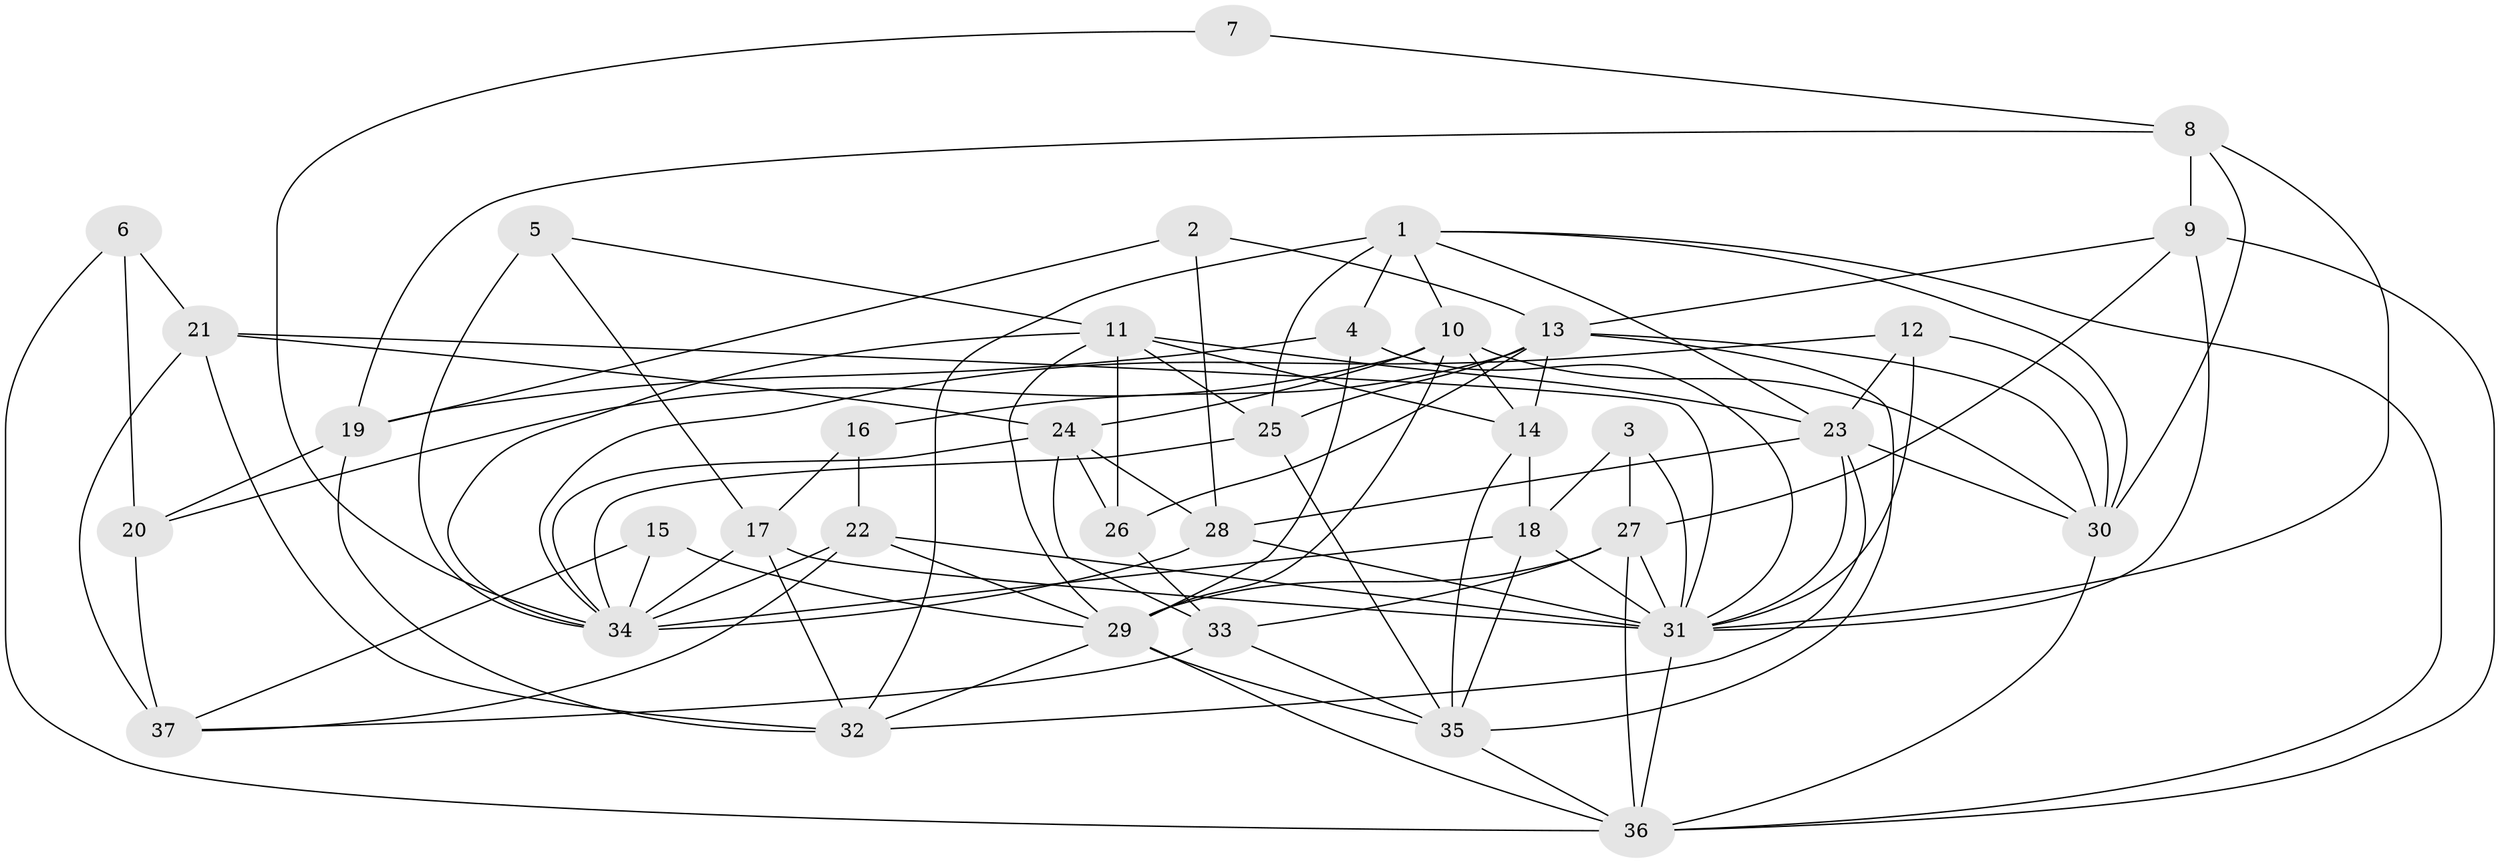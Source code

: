 // original degree distribution, {3: 0.22972972972972974, 6: 0.04054054054054054, 4: 0.3783783783783784, 5: 0.14864864864864866, 7: 0.04054054054054054, 11: 0.013513513513513514, 2: 0.13513513513513514, 8: 0.013513513513513514}
// Generated by graph-tools (version 1.1) at 2025/50/03/09/25 03:50:08]
// undirected, 37 vertices, 102 edges
graph export_dot {
graph [start="1"]
  node [color=gray90,style=filled];
  1;
  2;
  3;
  4;
  5;
  6;
  7;
  8;
  9;
  10;
  11;
  12;
  13;
  14;
  15;
  16;
  17;
  18;
  19;
  20;
  21;
  22;
  23;
  24;
  25;
  26;
  27;
  28;
  29;
  30;
  31;
  32;
  33;
  34;
  35;
  36;
  37;
  1 -- 4 [weight=2.0];
  1 -- 10 [weight=1.0];
  1 -- 23 [weight=1.0];
  1 -- 25 [weight=1.0];
  1 -- 30 [weight=1.0];
  1 -- 32 [weight=1.0];
  1 -- 36 [weight=1.0];
  2 -- 13 [weight=1.0];
  2 -- 19 [weight=1.0];
  2 -- 28 [weight=1.0];
  3 -- 18 [weight=1.0];
  3 -- 27 [weight=1.0];
  3 -- 31 [weight=1.0];
  4 -- 19 [weight=1.0];
  4 -- 29 [weight=1.0];
  4 -- 31 [weight=1.0];
  5 -- 11 [weight=1.0];
  5 -- 17 [weight=1.0];
  5 -- 34 [weight=1.0];
  6 -- 20 [weight=1.0];
  6 -- 21 [weight=1.0];
  6 -- 36 [weight=1.0];
  7 -- 8 [weight=1.0];
  7 -- 34 [weight=1.0];
  8 -- 9 [weight=1.0];
  8 -- 19 [weight=1.0];
  8 -- 30 [weight=1.0];
  8 -- 31 [weight=1.0];
  9 -- 13 [weight=1.0];
  9 -- 27 [weight=1.0];
  9 -- 31 [weight=1.0];
  9 -- 36 [weight=1.0];
  10 -- 14 [weight=1.0];
  10 -- 20 [weight=1.0];
  10 -- 24 [weight=1.0];
  10 -- 29 [weight=1.0];
  10 -- 30 [weight=1.0];
  11 -- 14 [weight=1.0];
  11 -- 23 [weight=1.0];
  11 -- 25 [weight=1.0];
  11 -- 26 [weight=1.0];
  11 -- 29 [weight=1.0];
  11 -- 34 [weight=1.0];
  12 -- 23 [weight=1.0];
  12 -- 30 [weight=1.0];
  12 -- 31 [weight=1.0];
  12 -- 34 [weight=1.0];
  13 -- 14 [weight=1.0];
  13 -- 16 [weight=1.0];
  13 -- 25 [weight=1.0];
  13 -- 26 [weight=1.0];
  13 -- 30 [weight=1.0];
  13 -- 35 [weight=1.0];
  14 -- 18 [weight=1.0];
  14 -- 35 [weight=1.0];
  15 -- 29 [weight=1.0];
  15 -- 34 [weight=2.0];
  15 -- 37 [weight=1.0];
  16 -- 17 [weight=1.0];
  16 -- 22 [weight=1.0];
  17 -- 31 [weight=1.0];
  17 -- 32 [weight=1.0];
  17 -- 34 [weight=1.0];
  18 -- 31 [weight=1.0];
  18 -- 34 [weight=1.0];
  18 -- 35 [weight=1.0];
  19 -- 20 [weight=1.0];
  19 -- 32 [weight=1.0];
  20 -- 37 [weight=1.0];
  21 -- 24 [weight=1.0];
  21 -- 31 [weight=1.0];
  21 -- 32 [weight=1.0];
  21 -- 37 [weight=1.0];
  22 -- 29 [weight=1.0];
  22 -- 31 [weight=1.0];
  22 -- 34 [weight=1.0];
  22 -- 37 [weight=1.0];
  23 -- 28 [weight=1.0];
  23 -- 30 [weight=1.0];
  23 -- 31 [weight=1.0];
  23 -- 32 [weight=1.0];
  24 -- 26 [weight=1.0];
  24 -- 28 [weight=1.0];
  24 -- 33 [weight=1.0];
  24 -- 34 [weight=1.0];
  25 -- 34 [weight=1.0];
  25 -- 35 [weight=1.0];
  26 -- 33 [weight=1.0];
  27 -- 29 [weight=1.0];
  27 -- 31 [weight=3.0];
  27 -- 33 [weight=1.0];
  27 -- 36 [weight=1.0];
  28 -- 31 [weight=2.0];
  28 -- 34 [weight=1.0];
  29 -- 32 [weight=1.0];
  29 -- 35 [weight=1.0];
  29 -- 36 [weight=1.0];
  30 -- 36 [weight=1.0];
  31 -- 36 [weight=1.0];
  33 -- 35 [weight=1.0];
  33 -- 37 [weight=1.0];
  35 -- 36 [weight=1.0];
}
